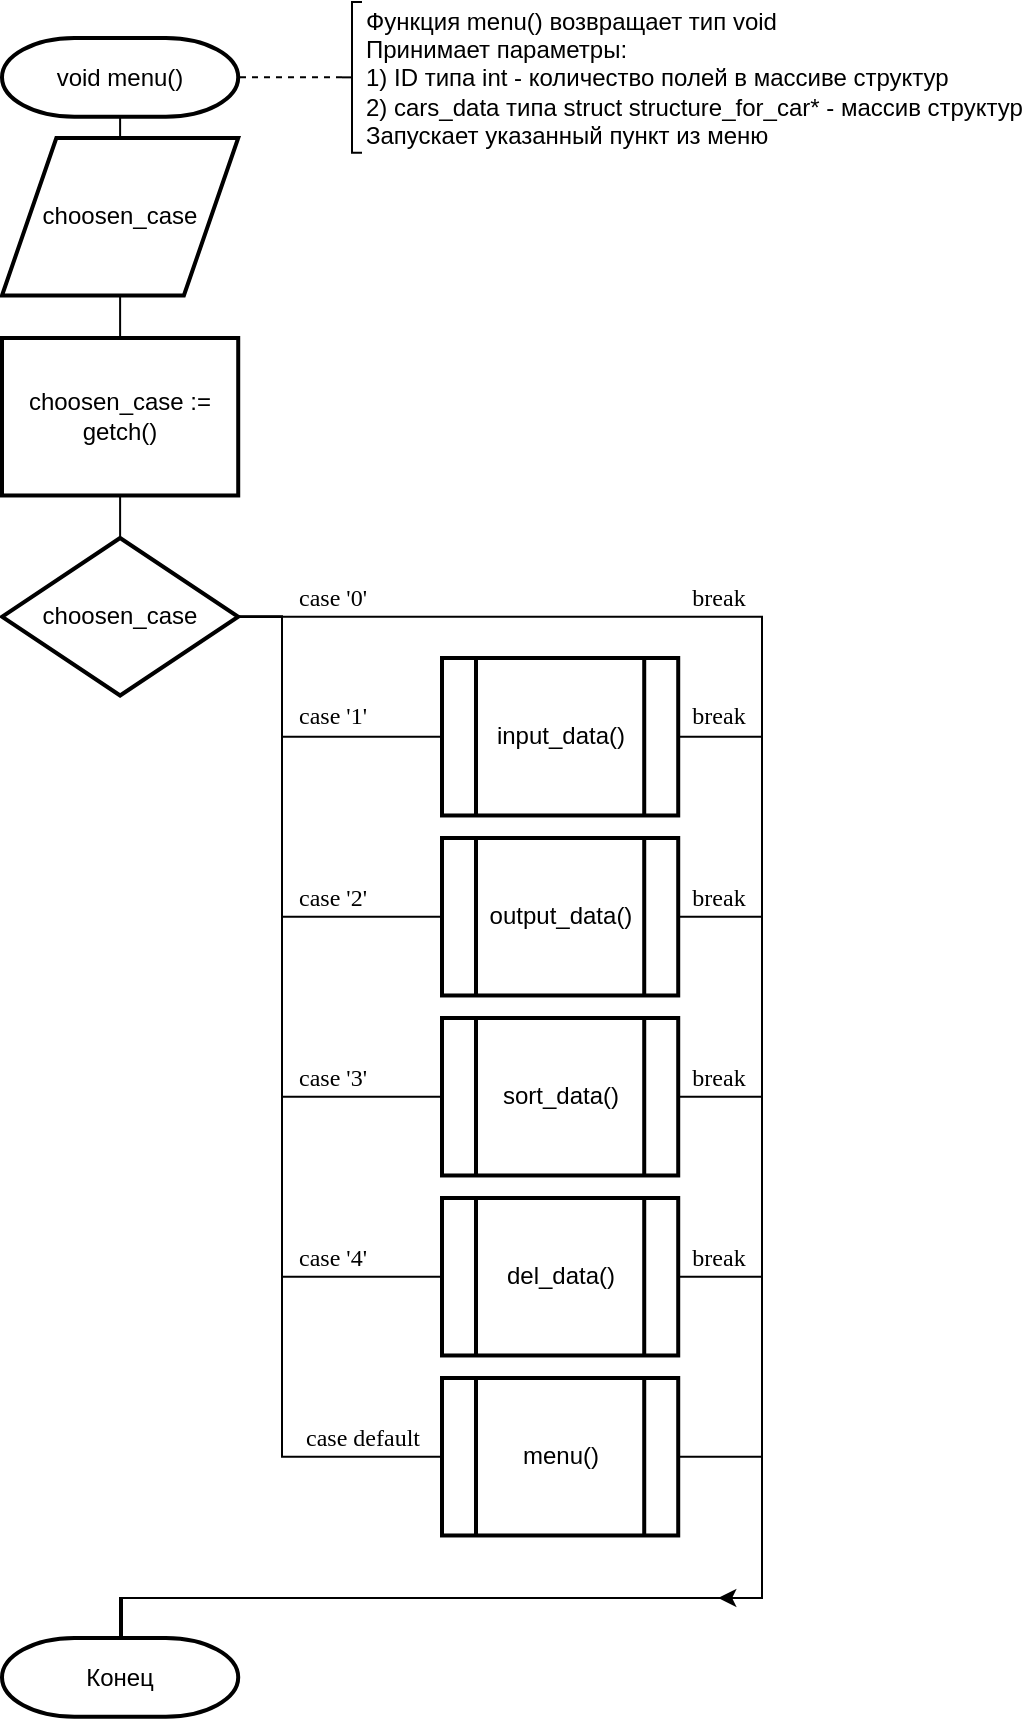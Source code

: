 <mxfile version="13.0.3" type="device"><diagram id="C5RBs43oDa-KdzZeNtuy" name="Page-1"><mxGraphModel dx="852" dy="494" grid="1" gridSize="10" guides="1" tooltips="1" connect="1" arrows="1" fold="1" page="1" pageScale="1" pageWidth="827" pageHeight="1169" math="0" shadow="0"><root><mxCell id="WIyWlLk6GJQsqaUBKTNV-0"/><mxCell id="WIyWlLk6GJQsqaUBKTNV-1" parent="WIyWlLk6GJQsqaUBKTNV-0"/><mxCell id="Jpk71WfrO-B72YNm6cx--16" style="edgeStyle=orthogonalEdgeStyle;rounded=0;orthogonalLoop=1;jettySize=auto;html=1;exitX=0.5;exitY=1;exitDx=0;exitDy=0;exitPerimeter=0;entryX=0.5;entryY=0;entryDx=0;entryDy=0;endArrow=none;endFill=0;" parent="WIyWlLk6GJQsqaUBKTNV-1" source="Jpk71WfrO-B72YNm6cx--0" target="Jpk71WfrO-B72YNm6cx--2" edge="1"><mxGeometry relative="1" as="geometry"/></mxCell><mxCell id="Jpk71WfrO-B72YNm6cx--0" value="void menu()" style="strokeWidth=2;html=1;shape=mxgraph.flowchart.terminator;whiteSpace=wrap;" parent="WIyWlLk6GJQsqaUBKTNV-1" vertex="1"><mxGeometry x="150" y="40" width="118.11" height="39.37" as="geometry"/></mxCell><mxCell id="Jpk71WfrO-B72YNm6cx--2" value="choosen_case" style="shape=parallelogram;html=1;strokeWidth=2;perimeter=parallelogramPerimeter;whiteSpace=wrap;rounded=0;arcSize=12;size=0.23;" parent="WIyWlLk6GJQsqaUBKTNV-1" vertex="1"><mxGeometry x="150" y="90" width="118.11" height="78.74" as="geometry"/></mxCell><mxCell id="sPPYG8kpMSkguiOGEfNG-0" style="edgeStyle=orthogonalEdgeStyle;rounded=0;orthogonalLoop=1;jettySize=auto;html=1;exitX=1;exitY=0.5;exitDx=0;exitDy=0;exitPerimeter=0;entryX=0;entryY=0.5;entryDx=0;entryDy=0;endArrow=none;endFill=0;" parent="WIyWlLk6GJQsqaUBKTNV-1" source="Jpk71WfrO-B72YNm6cx--3" target="Jpk71WfrO-B72YNm6cx--10" edge="1"><mxGeometry relative="1" as="geometry"><Array as="points"><mxPoint x="290" y="329"/><mxPoint x="290" y="389"/></Array></mxGeometry></mxCell><mxCell id="sPPYG8kpMSkguiOGEfNG-1" style="edgeStyle=orthogonalEdgeStyle;rounded=0;orthogonalLoop=1;jettySize=auto;html=1;exitX=1;exitY=0.5;exitDx=0;exitDy=0;exitPerimeter=0;entryX=0;entryY=0.5;entryDx=0;entryDy=0;endArrow=none;endFill=0;" parent="WIyWlLk6GJQsqaUBKTNV-1" source="Jpk71WfrO-B72YNm6cx--3" target="Jpk71WfrO-B72YNm6cx--11" edge="1"><mxGeometry relative="1" as="geometry"><Array as="points"><mxPoint x="290" y="329"/><mxPoint x="290" y="479"/></Array></mxGeometry></mxCell><mxCell id="sPPYG8kpMSkguiOGEfNG-2" style="edgeStyle=orthogonalEdgeStyle;rounded=0;orthogonalLoop=1;jettySize=auto;html=1;exitX=1;exitY=0.5;exitDx=0;exitDy=0;exitPerimeter=0;entryX=0;entryY=0.5;entryDx=0;entryDy=0;endArrow=none;endFill=0;" parent="WIyWlLk6GJQsqaUBKTNV-1" source="Jpk71WfrO-B72YNm6cx--3" target="Jpk71WfrO-B72YNm6cx--12" edge="1"><mxGeometry relative="1" as="geometry"><Array as="points"><mxPoint x="290" y="329"/><mxPoint x="290" y="569"/></Array></mxGeometry></mxCell><mxCell id="sPPYG8kpMSkguiOGEfNG-4" style="edgeStyle=orthogonalEdgeStyle;rounded=0;orthogonalLoop=1;jettySize=auto;html=1;exitX=1;exitY=0.5;exitDx=0;exitDy=0;exitPerimeter=0;entryX=0;entryY=0.5;entryDx=0;entryDy=0;endArrow=none;endFill=0;" parent="WIyWlLk6GJQsqaUBKTNV-1" source="Jpk71WfrO-B72YNm6cx--3" target="Jpk71WfrO-B72YNm6cx--13" edge="1"><mxGeometry relative="1" as="geometry"><Array as="points"><mxPoint x="290" y="329"/><mxPoint x="290" y="659"/></Array></mxGeometry></mxCell><mxCell id="sPPYG8kpMSkguiOGEfNG-5" style="edgeStyle=orthogonalEdgeStyle;rounded=0;orthogonalLoop=1;jettySize=auto;html=1;exitX=1;exitY=0.5;exitDx=0;exitDy=0;exitPerimeter=0;entryX=0;entryY=0.5;entryDx=0;entryDy=0;endArrow=none;endFill=0;" parent="WIyWlLk6GJQsqaUBKTNV-1" source="Jpk71WfrO-B72YNm6cx--3" target="Jpk71WfrO-B72YNm6cx--14" edge="1"><mxGeometry relative="1" as="geometry"><Array as="points"><mxPoint x="290" y="329"/><mxPoint x="290" y="749"/></Array></mxGeometry></mxCell><mxCell id="sPPYG8kpMSkguiOGEfNG-13" style="edgeStyle=orthogonalEdgeStyle;rounded=0;orthogonalLoop=1;jettySize=auto;html=1;exitX=1;exitY=0.5;exitDx=0;exitDy=0;exitPerimeter=0;entryX=0.5;entryY=0;entryDx=0;entryDy=0;entryPerimeter=0;endArrow=none;endFill=0;fontFamily=Times New Roman;" parent="WIyWlLk6GJQsqaUBKTNV-1" source="Jpk71WfrO-B72YNm6cx--3" target="Jpk71WfrO-B72YNm6cx--15" edge="1"><mxGeometry relative="1" as="geometry"><Array as="points"><mxPoint x="530" y="329"/><mxPoint x="530" y="820"/><mxPoint x="209" y="820"/></Array></mxGeometry></mxCell><mxCell id="Jpk71WfrO-B72YNm6cx--3" value="choosen_case" style="strokeWidth=2;html=1;shape=mxgraph.flowchart.decision;whiteSpace=wrap;rounded=0;" parent="WIyWlLk6GJQsqaUBKTNV-1" vertex="1"><mxGeometry x="150" y="290" width="118.11" height="78.74" as="geometry"/></mxCell><mxCell id="sPPYG8kpMSkguiOGEfNG-6" style="edgeStyle=orthogonalEdgeStyle;rounded=0;orthogonalLoop=1;jettySize=auto;html=1;exitX=1;exitY=0.5;exitDx=0;exitDy=0;entryX=0.5;entryY=0;entryDx=0;entryDy=0;entryPerimeter=0;endArrow=none;endFill=0;" parent="WIyWlLk6GJQsqaUBKTNV-1" source="Jpk71WfrO-B72YNm6cx--10" target="Jpk71WfrO-B72YNm6cx--15" edge="1"><mxGeometry relative="1" as="geometry"><Array as="points"><mxPoint x="530" y="389"/><mxPoint x="530" y="820"/><mxPoint x="209" y="820"/></Array></mxGeometry></mxCell><mxCell id="Jpk71WfrO-B72YNm6cx--10" value="input_data()" style="verticalLabelPosition=middle;verticalAlign=middle;html=1;shape=process;whiteSpace=wrap;rounded=0;size=0.14;arcSize=6;labelPosition=center;align=center;strokeWidth=2;" parent="WIyWlLk6GJQsqaUBKTNV-1" vertex="1"><mxGeometry x="370" y="350" width="118.11" height="78.74" as="geometry"/></mxCell><mxCell id="sPPYG8kpMSkguiOGEfNG-7" style="edgeStyle=orthogonalEdgeStyle;rounded=0;orthogonalLoop=1;jettySize=auto;html=1;exitX=1;exitY=0.5;exitDx=0;exitDy=0;endArrow=none;endFill=0;" parent="WIyWlLk6GJQsqaUBKTNV-1" source="Jpk71WfrO-B72YNm6cx--11" edge="1"><mxGeometry relative="1" as="geometry"><mxPoint x="210" y="840.0" as="targetPoint"/><Array as="points"><mxPoint x="530" y="479"/><mxPoint x="530" y="820"/><mxPoint x="210" y="820"/></Array></mxGeometry></mxCell><mxCell id="Jpk71WfrO-B72YNm6cx--11" value="output_data()" style="verticalLabelPosition=middle;verticalAlign=middle;html=1;shape=process;whiteSpace=wrap;rounded=0;size=0.14;arcSize=6;labelPosition=center;align=center;strokeWidth=2;" parent="WIyWlLk6GJQsqaUBKTNV-1" vertex="1"><mxGeometry x="370" y="440" width="118.11" height="78.74" as="geometry"/></mxCell><mxCell id="sPPYG8kpMSkguiOGEfNG-8" style="edgeStyle=orthogonalEdgeStyle;rounded=0;orthogonalLoop=1;jettySize=auto;html=1;exitX=1;exitY=0.5;exitDx=0;exitDy=0;entryX=0.5;entryY=0;entryDx=0;entryDy=0;entryPerimeter=0;endArrow=none;endFill=0;" parent="WIyWlLk6GJQsqaUBKTNV-1" source="Jpk71WfrO-B72YNm6cx--12" target="Jpk71WfrO-B72YNm6cx--15" edge="1"><mxGeometry relative="1" as="geometry"><Array as="points"><mxPoint x="530" y="569"/><mxPoint x="530" y="820"/><mxPoint x="209" y="820"/></Array></mxGeometry></mxCell><mxCell id="Jpk71WfrO-B72YNm6cx--12" value="sort_data()" style="verticalLabelPosition=middle;verticalAlign=middle;html=1;shape=process;whiteSpace=wrap;rounded=0;size=0.14;arcSize=6;labelPosition=center;align=center;strokeWidth=2;" parent="WIyWlLk6GJQsqaUBKTNV-1" vertex="1"><mxGeometry x="370" y="530" width="118.11" height="78.74" as="geometry"/></mxCell><mxCell id="sPPYG8kpMSkguiOGEfNG-9" style="edgeStyle=orthogonalEdgeStyle;rounded=0;orthogonalLoop=1;jettySize=auto;html=1;exitX=1;exitY=0.5;exitDx=0;exitDy=0;entryX=0.5;entryY=0;entryDx=0;entryDy=0;entryPerimeter=0;endArrow=none;endFill=0;" parent="WIyWlLk6GJQsqaUBKTNV-1" source="Jpk71WfrO-B72YNm6cx--13" target="Jpk71WfrO-B72YNm6cx--15" edge="1"><mxGeometry relative="1" as="geometry"><Array as="points"><mxPoint x="530" y="659"/><mxPoint x="530" y="820"/><mxPoint x="209" y="820"/></Array></mxGeometry></mxCell><mxCell id="Jpk71WfrO-B72YNm6cx--13" value="del_data()" style="verticalLabelPosition=middle;verticalAlign=middle;html=1;shape=process;whiteSpace=wrap;rounded=0;size=0.14;arcSize=6;labelPosition=center;align=center;strokeWidth=2;" parent="WIyWlLk6GJQsqaUBKTNV-1" vertex="1"><mxGeometry x="370" y="620" width="118.11" height="78.74" as="geometry"/></mxCell><mxCell id="sPPYG8kpMSkguiOGEfNG-10" style="edgeStyle=orthogonalEdgeStyle;rounded=0;orthogonalLoop=1;jettySize=auto;html=1;exitX=1;exitY=0.5;exitDx=0;exitDy=0;entryX=0.5;entryY=0;entryDx=0;entryDy=0;entryPerimeter=0;endArrow=none;endFill=0;" parent="WIyWlLk6GJQsqaUBKTNV-1" source="Jpk71WfrO-B72YNm6cx--14" target="Jpk71WfrO-B72YNm6cx--15" edge="1"><mxGeometry relative="1" as="geometry"><Array as="points"><mxPoint x="530" y="749"/><mxPoint x="530" y="820"/><mxPoint x="209" y="820"/></Array></mxGeometry></mxCell><mxCell id="Jpk71WfrO-B72YNm6cx--14" value="menu()" style="verticalLabelPosition=middle;verticalAlign=middle;html=1;shape=process;whiteSpace=wrap;rounded=0;size=0.14;arcSize=6;labelPosition=center;align=center;strokeWidth=2;" parent="WIyWlLk6GJQsqaUBKTNV-1" vertex="1"><mxGeometry x="370" y="710" width="118.11" height="78.74" as="geometry"/></mxCell><mxCell id="Jpk71WfrO-B72YNm6cx--15" value="Конец" style="strokeWidth=2;html=1;shape=mxgraph.flowchart.terminator;whiteSpace=wrap;" parent="WIyWlLk6GJQsqaUBKTNV-1" vertex="1"><mxGeometry x="150" y="840" width="118.11" height="39.37" as="geometry"/></mxCell><mxCell id="Jpk71WfrO-B72YNm6cx--57" style="edgeStyle=orthogonalEdgeStyle;rounded=0;orthogonalLoop=1;jettySize=auto;html=1;exitX=0.5;exitY=0;exitDx=0;exitDy=0;entryX=0.5;entryY=1;entryDx=0;entryDy=0;endArrow=none;endFill=0;" parent="WIyWlLk6GJQsqaUBKTNV-1" source="Jpk71WfrO-B72YNm6cx--56" target="Jpk71WfrO-B72YNm6cx--2" edge="1"><mxGeometry relative="1" as="geometry"/></mxCell><mxCell id="sPPYG8kpMSkguiOGEfNG-25" style="edgeStyle=orthogonalEdgeStyle;rounded=0;orthogonalLoop=1;jettySize=auto;html=1;exitX=0.5;exitY=1;exitDx=0;exitDy=0;entryX=0.5;entryY=0;entryDx=0;entryDy=0;entryPerimeter=0;endArrow=none;endFill=0;fontFamily=Times New Roman;" parent="WIyWlLk6GJQsqaUBKTNV-1" source="Jpk71WfrO-B72YNm6cx--56" target="Jpk71WfrO-B72YNm6cx--3" edge="1"><mxGeometry relative="1" as="geometry"/></mxCell><mxCell id="Jpk71WfrO-B72YNm6cx--56" value="choosen_case := getch()" style="rounded=0;whiteSpace=wrap;html=1;strokeWidth=2;" parent="WIyWlLk6GJQsqaUBKTNV-1" vertex="1"><mxGeometry x="150" y="190" width="118.11" height="78.74" as="geometry"/></mxCell><mxCell id="Jpk71WfrO-B72YNm6cx--80" style="edgeStyle=none;rounded=0;orthogonalLoop=1;jettySize=auto;html=1;exitX=0;exitY=0.5;exitDx=0;exitDy=0;exitPerimeter=0;entryX=1;entryY=0.5;entryDx=0;entryDy=0;entryPerimeter=0;endArrow=none;endFill=0;dashed=1;strokeWidth=1;" parent="WIyWlLk6GJQsqaUBKTNV-1" source="Jpk71WfrO-B72YNm6cx--79" target="Jpk71WfrO-B72YNm6cx--0" edge="1"><mxGeometry relative="1" as="geometry"/></mxCell><mxCell id="Jpk71WfrO-B72YNm6cx--79" value="Функция menu() возвращает тип void&lt;br&gt;Принимает параметры:&lt;br&gt;1) ID типа int - количество полей в массиве структур&lt;br&gt;2) cars_data типа struct structure_for_car* - массив структур&lt;br&gt;Запускает указанный пункт из меню" style="strokeWidth=1;html=1;shape=mxgraph.flowchart.annotation_2;align=left;labelPosition=right;pointerEvents=1;rounded=0;" parent="WIyWlLk6GJQsqaUBKTNV-1" vertex="1"><mxGeometry x="320" y="22.02" width="10" height="75.32" as="geometry"/></mxCell><mxCell id="sPPYG8kpMSkguiOGEfNG-11" value="break" style="text;html=1;align=center;verticalAlign=middle;resizable=0;points=[];autosize=1;fontFamily=Times New Roman;" parent="WIyWlLk6GJQsqaUBKTNV-1" vertex="1"><mxGeometry x="488.11" y="310" width="40" height="20" as="geometry"/></mxCell><mxCell id="sPPYG8kpMSkguiOGEfNG-12" value="case '1'" style="text;html=1;align=center;verticalAlign=middle;resizable=0;points=[];autosize=1;fontFamily=Times New Roman;" parent="WIyWlLk6GJQsqaUBKTNV-1" vertex="1"><mxGeometry x="290" y="368.74" width="50" height="20" as="geometry"/></mxCell><mxCell id="sPPYG8kpMSkguiOGEfNG-14" value="case '0'" style="text;html=1;align=center;verticalAlign=middle;resizable=0;points=[];autosize=1;fontFamily=Times New Roman;" parent="WIyWlLk6GJQsqaUBKTNV-1" vertex="1"><mxGeometry x="290" y="310" width="50" height="20" as="geometry"/></mxCell><mxCell id="sPPYG8kpMSkguiOGEfNG-15" value="case '2'" style="text;html=1;align=center;verticalAlign=middle;resizable=0;points=[];autosize=1;fontFamily=Times New Roman;" parent="WIyWlLk6GJQsqaUBKTNV-1" vertex="1"><mxGeometry x="290" y="460" width="50" height="20" as="geometry"/></mxCell><mxCell id="sPPYG8kpMSkguiOGEfNG-16" value="case '3'" style="text;html=1;align=center;verticalAlign=middle;resizable=0;points=[];autosize=1;fontFamily=Times New Roman;" parent="WIyWlLk6GJQsqaUBKTNV-1" vertex="1"><mxGeometry x="290" y="550" width="50" height="20" as="geometry"/></mxCell><mxCell id="sPPYG8kpMSkguiOGEfNG-17" value="case '4'" style="text;html=1;align=center;verticalAlign=middle;resizable=0;points=[];autosize=1;fontFamily=Times New Roman;" parent="WIyWlLk6GJQsqaUBKTNV-1" vertex="1"><mxGeometry x="290" y="640" width="50" height="20" as="geometry"/></mxCell><mxCell id="sPPYG8kpMSkguiOGEfNG-18" value="case default" style="text;html=1;align=center;verticalAlign=middle;resizable=0;points=[];autosize=1;fontFamily=Times New Roman;" parent="WIyWlLk6GJQsqaUBKTNV-1" vertex="1"><mxGeometry x="295" y="730" width="70" height="20" as="geometry"/></mxCell><mxCell id="sPPYG8kpMSkguiOGEfNG-19" value="break" style="text;html=1;align=center;verticalAlign=middle;resizable=0;points=[];autosize=1;fontFamily=Times New Roman;" parent="WIyWlLk6GJQsqaUBKTNV-1" vertex="1"><mxGeometry x="488.11" y="368.74" width="40" height="20" as="geometry"/></mxCell><mxCell id="sPPYG8kpMSkguiOGEfNG-20" value="break" style="text;html=1;align=center;verticalAlign=middle;resizable=0;points=[];autosize=1;fontFamily=Times New Roman;" parent="WIyWlLk6GJQsqaUBKTNV-1" vertex="1"><mxGeometry x="488.11" y="460" width="40" height="20" as="geometry"/></mxCell><mxCell id="sPPYG8kpMSkguiOGEfNG-21" value="break" style="text;html=1;align=center;verticalAlign=middle;resizable=0;points=[];autosize=1;fontFamily=Times New Roman;" parent="WIyWlLk6GJQsqaUBKTNV-1" vertex="1"><mxGeometry x="488.11" y="550" width="40" height="20" as="geometry"/></mxCell><mxCell id="sPPYG8kpMSkguiOGEfNG-22" value="break" style="text;html=1;align=center;verticalAlign=middle;resizable=0;points=[];autosize=1;fontFamily=Times New Roman;" parent="WIyWlLk6GJQsqaUBKTNV-1" vertex="1"><mxGeometry x="488.11" y="640" width="40" height="20" as="geometry"/></mxCell><mxCell id="sPPYG8kpMSkguiOGEfNG-24" value="" style="endArrow=classic;html=1;fontFamily=Times New Roman;" parent="WIyWlLk6GJQsqaUBKTNV-1" edge="1"><mxGeometry width="50" height="50" relative="1" as="geometry"><mxPoint x="528.11" y="820" as="sourcePoint"/><mxPoint x="508.11" y="820" as="targetPoint"/></mxGeometry></mxCell></root></mxGraphModel></diagram></mxfile>